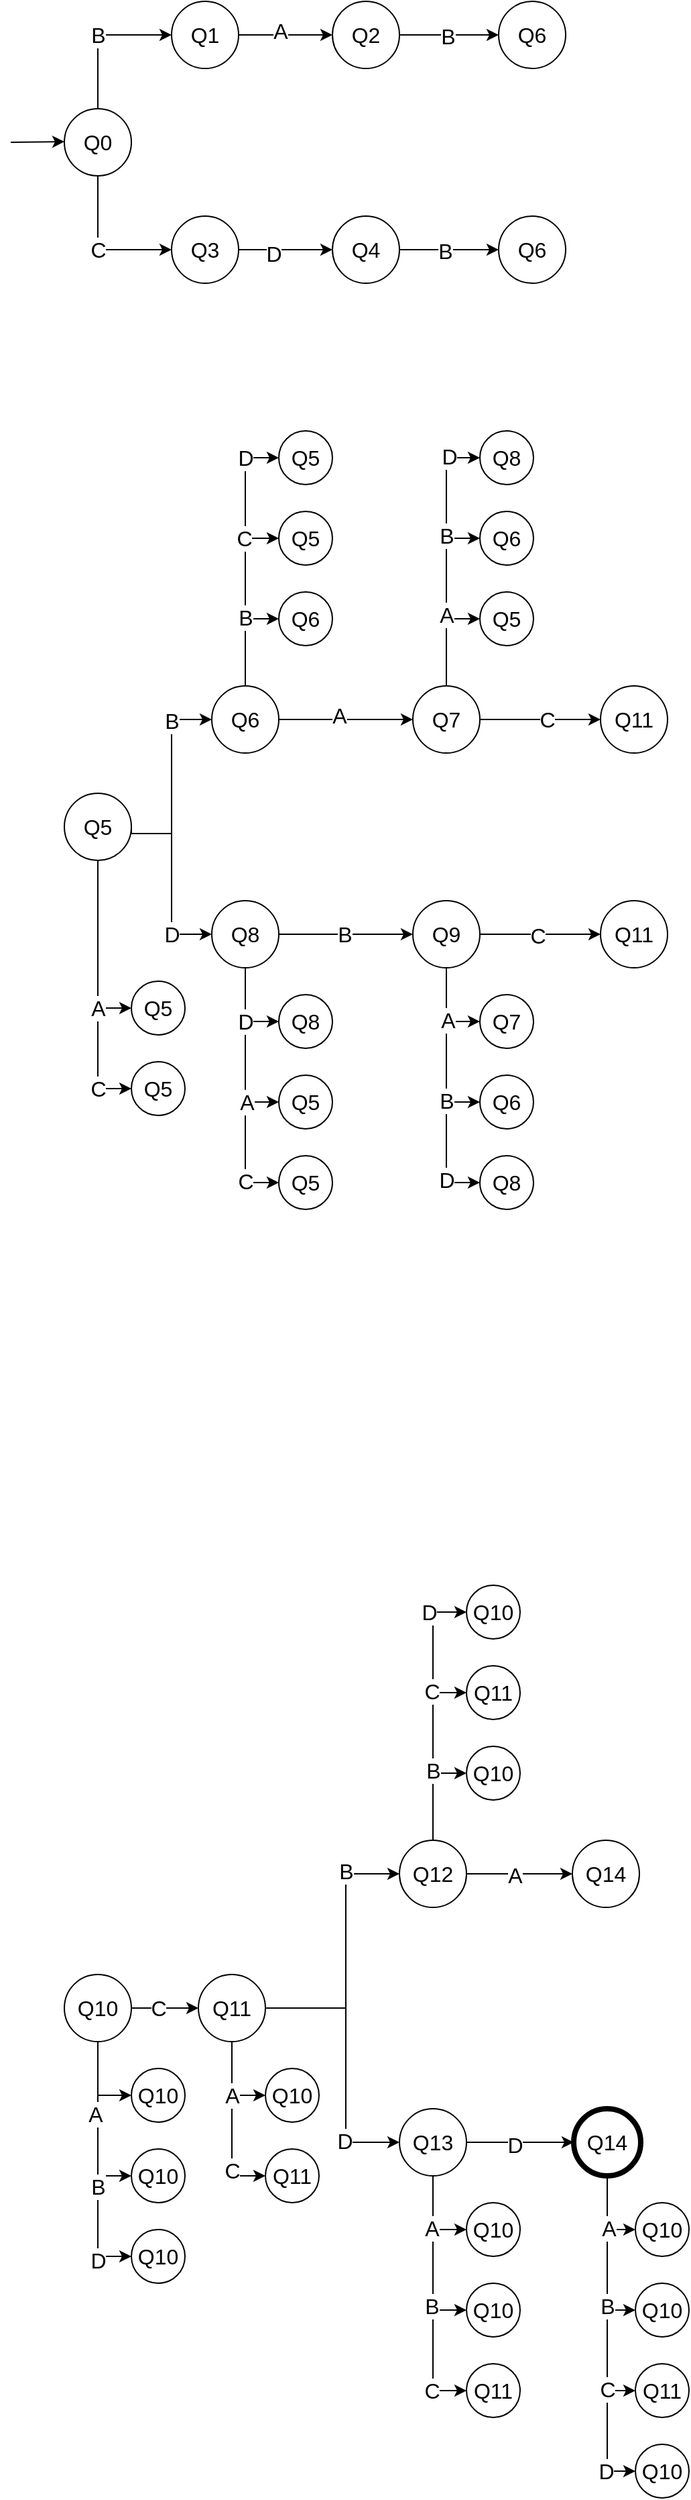 <mxfile version="24.7.7">
  <diagram name="Página-1" id="QoQRSrEe4lh9-zRrztk3">
    <mxGraphModel dx="2253" dy="791" grid="1" gridSize="10" guides="1" tooltips="1" connect="1" arrows="1" fold="1" page="1" pageScale="1" pageWidth="827" pageHeight="1169" math="0" shadow="0">
      <root>
        <mxCell id="0" />
        <mxCell id="1" parent="0" />
        <mxCell id="lGramcExVLC0_UKyJ60Z-5" style="edgeStyle=orthogonalEdgeStyle;rounded=0;orthogonalLoop=1;jettySize=auto;html=1;exitX=0.5;exitY=0;exitDx=0;exitDy=0;entryX=0;entryY=0.5;entryDx=0;entryDy=0;fontSize=16;" edge="1" parent="1" source="lGramcExVLC0_UKyJ60Z-1" target="lGramcExVLC0_UKyJ60Z-3">
          <mxGeometry relative="1" as="geometry" />
        </mxCell>
        <mxCell id="lGramcExVLC0_UKyJ60Z-6" value="B" style="edgeLabel;html=1;align=center;verticalAlign=middle;resizable=0;points=[];fontSize=16;" vertex="1" connectable="0" parent="lGramcExVLC0_UKyJ60Z-5">
          <mxGeometry x="0.091" y="-3" relative="1" as="geometry">
            <mxPoint x="-5" y="-3" as="offset" />
          </mxGeometry>
        </mxCell>
        <mxCell id="lGramcExVLC0_UKyJ60Z-7" style="edgeStyle=orthogonalEdgeStyle;rounded=0;orthogonalLoop=1;jettySize=auto;html=1;exitX=0.5;exitY=1;exitDx=0;exitDy=0;entryX=0;entryY=0.5;entryDx=0;entryDy=0;fontSize=16;" edge="1" parent="1" source="lGramcExVLC0_UKyJ60Z-1" target="lGramcExVLC0_UKyJ60Z-4">
          <mxGeometry relative="1" as="geometry" />
        </mxCell>
        <mxCell id="lGramcExVLC0_UKyJ60Z-22" value="C" style="edgeLabel;html=1;align=center;verticalAlign=middle;resizable=0;points=[];fontSize=16;" vertex="1" connectable="0" parent="lGramcExVLC0_UKyJ60Z-7">
          <mxGeometry x="-0.054" y="-1" relative="1" as="geometry">
            <mxPoint x="1" y="3" as="offset" />
          </mxGeometry>
        </mxCell>
        <mxCell id="lGramcExVLC0_UKyJ60Z-1" value="Q0" style="ellipse;whiteSpace=wrap;html=1;aspect=fixed;fontSize=16;" vertex="1" parent="1">
          <mxGeometry x="40" y="140" width="50" height="50" as="geometry" />
        </mxCell>
        <mxCell id="lGramcExVLC0_UKyJ60Z-11" style="edgeStyle=orthogonalEdgeStyle;rounded=0;orthogonalLoop=1;jettySize=auto;html=1;exitX=1;exitY=0.5;exitDx=0;exitDy=0;entryX=0;entryY=0.5;entryDx=0;entryDy=0;fontSize=16;" edge="1" parent="1" source="lGramcExVLC0_UKyJ60Z-3" target="lGramcExVLC0_UKyJ60Z-9">
          <mxGeometry relative="1" as="geometry" />
        </mxCell>
        <mxCell id="lGramcExVLC0_UKyJ60Z-19" value="A" style="edgeLabel;html=1;align=center;verticalAlign=middle;resizable=0;points=[];fontSize=16;" vertex="1" connectable="0" parent="lGramcExVLC0_UKyJ60Z-11">
          <mxGeometry x="-0.114" y="3" relative="1" as="geometry">
            <mxPoint as="offset" />
          </mxGeometry>
        </mxCell>
        <mxCell id="lGramcExVLC0_UKyJ60Z-3" value="&lt;font style=&quot;font-size: 16px;&quot;&gt;Q1&lt;/font&gt;" style="ellipse;whiteSpace=wrap;html=1;aspect=fixed;fontSize=16;" vertex="1" parent="1">
          <mxGeometry x="120" y="60" width="50" height="50" as="geometry" />
        </mxCell>
        <mxCell id="lGramcExVLC0_UKyJ60Z-16" style="edgeStyle=orthogonalEdgeStyle;rounded=0;orthogonalLoop=1;jettySize=auto;html=1;exitX=1;exitY=0.5;exitDx=0;exitDy=0;entryX=0;entryY=0.5;entryDx=0;entryDy=0;fontSize=16;" edge="1" parent="1" source="lGramcExVLC0_UKyJ60Z-4" target="lGramcExVLC0_UKyJ60Z-14">
          <mxGeometry relative="1" as="geometry" />
        </mxCell>
        <mxCell id="lGramcExVLC0_UKyJ60Z-17" value="D" style="edgeLabel;html=1;align=center;verticalAlign=middle;resizable=0;points=[];fontSize=16;" vertex="1" connectable="0" parent="lGramcExVLC0_UKyJ60Z-16">
          <mxGeometry x="-0.257" y="-3" relative="1" as="geometry">
            <mxPoint as="offset" />
          </mxGeometry>
        </mxCell>
        <mxCell id="lGramcExVLC0_UKyJ60Z-4" value="Q3" style="ellipse;whiteSpace=wrap;html=1;aspect=fixed;fontSize=16;" vertex="1" parent="1">
          <mxGeometry x="120" y="220" width="50" height="50" as="geometry" />
        </mxCell>
        <mxCell id="lGramcExVLC0_UKyJ60Z-12" style="edgeStyle=orthogonalEdgeStyle;rounded=0;orthogonalLoop=1;jettySize=auto;html=1;exitX=1;exitY=0.5;exitDx=0;exitDy=0;entryX=0;entryY=0.5;entryDx=0;entryDy=0;fontSize=16;" edge="1" parent="1" source="lGramcExVLC0_UKyJ60Z-9" target="lGramcExVLC0_UKyJ60Z-10">
          <mxGeometry relative="1" as="geometry" />
        </mxCell>
        <mxCell id="lGramcExVLC0_UKyJ60Z-20" value="B" style="edgeLabel;html=1;align=center;verticalAlign=middle;resizable=0;points=[];fontSize=16;" vertex="1" connectable="0" parent="lGramcExVLC0_UKyJ60Z-12">
          <mxGeometry x="-0.027" y="-1" relative="1" as="geometry">
            <mxPoint as="offset" />
          </mxGeometry>
        </mxCell>
        <mxCell id="lGramcExVLC0_UKyJ60Z-9" value="&lt;font style=&quot;font-size: 16px;&quot;&gt;Q2&lt;/font&gt;" style="ellipse;whiteSpace=wrap;html=1;aspect=fixed;fontSize=16;" vertex="1" parent="1">
          <mxGeometry x="240" y="60" width="50" height="50" as="geometry" />
        </mxCell>
        <mxCell id="lGramcExVLC0_UKyJ60Z-10" value="&lt;font style=&quot;font-size: 16px;&quot;&gt;Q6&lt;/font&gt;" style="ellipse;whiteSpace=wrap;html=1;aspect=fixed;fontSize=16;" vertex="1" parent="1">
          <mxGeometry x="364" y="60" width="50" height="50" as="geometry" />
        </mxCell>
        <mxCell id="lGramcExVLC0_UKyJ60Z-13" style="edgeStyle=orthogonalEdgeStyle;rounded=0;orthogonalLoop=1;jettySize=auto;html=1;exitX=1;exitY=0.5;exitDx=0;exitDy=0;entryX=0;entryY=0.5;entryDx=0;entryDy=0;fontSize=16;" edge="1" parent="1" source="lGramcExVLC0_UKyJ60Z-14">
          <mxGeometry relative="1" as="geometry">
            <mxPoint x="364" y="245" as="targetPoint" />
          </mxGeometry>
        </mxCell>
        <mxCell id="lGramcExVLC0_UKyJ60Z-18" value="B" style="edgeLabel;html=1;align=center;verticalAlign=middle;resizable=0;points=[];fontSize=16;" vertex="1" connectable="0" parent="lGramcExVLC0_UKyJ60Z-13">
          <mxGeometry x="-0.087" y="-1" relative="1" as="geometry">
            <mxPoint as="offset" />
          </mxGeometry>
        </mxCell>
        <mxCell id="lGramcExVLC0_UKyJ60Z-14" value="&lt;font style=&quot;font-size: 16px;&quot;&gt;Q4&lt;/font&gt;" style="ellipse;whiteSpace=wrap;html=1;aspect=fixed;fontSize=16;" vertex="1" parent="1">
          <mxGeometry x="240" y="220" width="50" height="50" as="geometry" />
        </mxCell>
        <mxCell id="lGramcExVLC0_UKyJ60Z-15" value="&lt;font style=&quot;font-size: 16px;&quot;&gt;Q6&lt;/font&gt;" style="ellipse;whiteSpace=wrap;html=1;aspect=fixed;fontSize=16;" vertex="1" parent="1">
          <mxGeometry x="364" y="220" width="50" height="50" as="geometry" />
        </mxCell>
        <mxCell id="lGramcExVLC0_UKyJ60Z-23" value="" style="endArrow=classic;html=1;rounded=0;" edge="1" parent="1">
          <mxGeometry width="50" height="50" relative="1" as="geometry">
            <mxPoint y="165" as="sourcePoint" />
            <mxPoint x="40" y="164.5" as="targetPoint" />
          </mxGeometry>
        </mxCell>
        <mxCell id="lGramcExVLC0_UKyJ60Z-24" style="edgeStyle=orthogonalEdgeStyle;rounded=0;orthogonalLoop=1;jettySize=auto;html=1;entryX=0;entryY=0.5;entryDx=0;entryDy=0;fontSize=16;" edge="1" parent="1" target="lGramcExVLC0_UKyJ60Z-31">
          <mxGeometry relative="1" as="geometry">
            <mxPoint x="120" y="680" as="sourcePoint" />
            <Array as="points">
              <mxPoint x="120" y="595" />
            </Array>
          </mxGeometry>
        </mxCell>
        <mxCell id="lGramcExVLC0_UKyJ60Z-25" value="B" style="edgeLabel;html=1;align=center;verticalAlign=middle;resizable=0;points=[];fontSize=16;" vertex="1" connectable="0" parent="lGramcExVLC0_UKyJ60Z-24">
          <mxGeometry x="0.091" y="-3" relative="1" as="geometry">
            <mxPoint x="-3" y="-22" as="offset" />
          </mxGeometry>
        </mxCell>
        <mxCell id="lGramcExVLC0_UKyJ60Z-26" style="edgeStyle=orthogonalEdgeStyle;rounded=0;orthogonalLoop=1;jettySize=auto;html=1;exitX=1;exitY=0.5;exitDx=0;exitDy=0;entryX=0;entryY=0.5;entryDx=0;entryDy=0;fontSize=16;" edge="1" parent="1" source="lGramcExVLC0_UKyJ60Z-28" target="lGramcExVLC0_UKyJ60Z-34">
          <mxGeometry relative="1" as="geometry">
            <Array as="points">
              <mxPoint x="90" y="680" />
              <mxPoint x="120" y="680" />
            </Array>
          </mxGeometry>
        </mxCell>
        <mxCell id="lGramcExVLC0_UKyJ60Z-27" value="D" style="edgeLabel;html=1;align=center;verticalAlign=middle;resizable=0;points=[];fontSize=16;" vertex="1" connectable="0" parent="lGramcExVLC0_UKyJ60Z-26">
          <mxGeometry x="-0.054" y="-1" relative="1" as="geometry">
            <mxPoint x="1" y="44" as="offset" />
          </mxGeometry>
        </mxCell>
        <mxCell id="lGramcExVLC0_UKyJ60Z-54" style="edgeStyle=orthogonalEdgeStyle;rounded=0;orthogonalLoop=1;jettySize=auto;html=1;exitX=0.5;exitY=1;exitDx=0;exitDy=0;entryX=0;entryY=0.5;entryDx=0;entryDy=0;fontSize=16;" edge="1" parent="1" source="lGramcExVLC0_UKyJ60Z-28" target="lGramcExVLC0_UKyJ60Z-53">
          <mxGeometry relative="1" as="geometry" />
        </mxCell>
        <mxCell id="lGramcExVLC0_UKyJ60Z-59" value="C" style="edgeLabel;html=1;align=center;verticalAlign=middle;resizable=0;points=[];fontSize=16;" vertex="1" connectable="0" parent="lGramcExVLC0_UKyJ60Z-54">
          <mxGeometry x="0.764" y="-1" relative="1" as="geometry">
            <mxPoint x="-2" y="-1" as="offset" />
          </mxGeometry>
        </mxCell>
        <mxCell id="lGramcExVLC0_UKyJ60Z-28" value="Q5" style="ellipse;whiteSpace=wrap;html=1;aspect=fixed;fontSize=16;" vertex="1" parent="1">
          <mxGeometry x="40" y="650" width="50" height="50" as="geometry" />
        </mxCell>
        <mxCell id="lGramcExVLC0_UKyJ60Z-29" style="edgeStyle=orthogonalEdgeStyle;rounded=0;orthogonalLoop=1;jettySize=auto;html=1;exitX=1;exitY=0.5;exitDx=0;exitDy=0;entryX=0;entryY=0.5;entryDx=0;entryDy=0;fontSize=16;" edge="1" parent="1" source="lGramcExVLC0_UKyJ60Z-31" target="lGramcExVLC0_UKyJ60Z-37">
          <mxGeometry relative="1" as="geometry" />
        </mxCell>
        <mxCell id="lGramcExVLC0_UKyJ60Z-30" value="A" style="edgeLabel;html=1;align=center;verticalAlign=middle;resizable=0;points=[];fontSize=16;" vertex="1" connectable="0" parent="lGramcExVLC0_UKyJ60Z-29">
          <mxGeometry x="-0.114" y="3" relative="1" as="geometry">
            <mxPoint as="offset" />
          </mxGeometry>
        </mxCell>
        <mxCell id="lGramcExVLC0_UKyJ60Z-63" style="edgeStyle=orthogonalEdgeStyle;rounded=0;orthogonalLoop=1;jettySize=auto;html=1;exitX=0.5;exitY=0;exitDx=0;exitDy=0;entryX=0;entryY=0.5;entryDx=0;entryDy=0;fontSize=16;" edge="1" parent="1" source="lGramcExVLC0_UKyJ60Z-31" target="lGramcExVLC0_UKyJ60Z-61">
          <mxGeometry relative="1" as="geometry" />
        </mxCell>
        <mxCell id="lGramcExVLC0_UKyJ60Z-64" style="edgeStyle=orthogonalEdgeStyle;rounded=0;orthogonalLoop=1;jettySize=auto;html=1;exitX=0.5;exitY=0;exitDx=0;exitDy=0;entryX=0;entryY=0.5;entryDx=0;entryDy=0;fontSize=16;" edge="1" parent="1" source="lGramcExVLC0_UKyJ60Z-31" target="lGramcExVLC0_UKyJ60Z-60">
          <mxGeometry relative="1" as="geometry" />
        </mxCell>
        <mxCell id="lGramcExVLC0_UKyJ60Z-65" style="edgeStyle=orthogonalEdgeStyle;rounded=0;orthogonalLoop=1;jettySize=auto;html=1;exitX=0.5;exitY=0;exitDx=0;exitDy=0;entryX=0;entryY=0.5;entryDx=0;entryDy=0;fontSize=16;" edge="1" parent="1" source="lGramcExVLC0_UKyJ60Z-31" target="lGramcExVLC0_UKyJ60Z-62">
          <mxGeometry relative="1" as="geometry" />
        </mxCell>
        <mxCell id="lGramcExVLC0_UKyJ60Z-66" value="B" style="edgeLabel;html=1;align=center;verticalAlign=middle;resizable=0;points=[];fontSize=16;" vertex="1" connectable="0" parent="lGramcExVLC0_UKyJ60Z-65">
          <mxGeometry x="-0.477" relative="1" as="geometry">
            <mxPoint as="offset" />
          </mxGeometry>
        </mxCell>
        <mxCell id="lGramcExVLC0_UKyJ60Z-67" value="C" style="edgeLabel;html=1;align=center;verticalAlign=middle;resizable=0;points=[];fontSize=16;" vertex="1" connectable="0" parent="lGramcExVLC0_UKyJ60Z-65">
          <mxGeometry x="0.108" y="1" relative="1" as="geometry">
            <mxPoint y="-2" as="offset" />
          </mxGeometry>
        </mxCell>
        <mxCell id="lGramcExVLC0_UKyJ60Z-68" value="D" style="edgeLabel;html=1;align=center;verticalAlign=middle;resizable=0;points=[];fontSize=16;" vertex="1" connectable="0" parent="lGramcExVLC0_UKyJ60Z-65">
          <mxGeometry x="0.744" y="3" relative="1" as="geometry">
            <mxPoint y="3" as="offset" />
          </mxGeometry>
        </mxCell>
        <mxCell id="lGramcExVLC0_UKyJ60Z-31" value="&lt;font style=&quot;font-size: 16px;&quot;&gt;Q6&lt;/font&gt;" style="ellipse;whiteSpace=wrap;html=1;aspect=fixed;fontSize=16;" vertex="1" parent="1">
          <mxGeometry x="150" y="570" width="50" height="50" as="geometry" />
        </mxCell>
        <mxCell id="lGramcExVLC0_UKyJ60Z-32" style="edgeStyle=orthogonalEdgeStyle;rounded=0;orthogonalLoop=1;jettySize=auto;html=1;exitX=1;exitY=0.5;exitDx=0;exitDy=0;entryX=0;entryY=0.5;entryDx=0;entryDy=0;fontSize=16;" edge="1" parent="1" source="lGramcExVLC0_UKyJ60Z-34" target="lGramcExVLC0_UKyJ60Z-41">
          <mxGeometry relative="1" as="geometry" />
        </mxCell>
        <mxCell id="lGramcExVLC0_UKyJ60Z-47" value="B" style="edgeLabel;html=1;align=center;verticalAlign=middle;resizable=0;points=[];fontSize=16;" vertex="1" connectable="0" parent="lGramcExVLC0_UKyJ60Z-32">
          <mxGeometry x="-0.229" y="2" relative="1" as="geometry">
            <mxPoint x="10" y="2" as="offset" />
          </mxGeometry>
        </mxCell>
        <mxCell id="lGramcExVLC0_UKyJ60Z-75" style="edgeStyle=orthogonalEdgeStyle;rounded=0;orthogonalLoop=1;jettySize=auto;html=1;exitX=0.5;exitY=1;exitDx=0;exitDy=0;entryX=0;entryY=0.5;entryDx=0;entryDy=0;fontSize=16;" edge="1" parent="1" source="lGramcExVLC0_UKyJ60Z-34" target="lGramcExVLC0_UKyJ60Z-74">
          <mxGeometry relative="1" as="geometry" />
        </mxCell>
        <mxCell id="lGramcExVLC0_UKyJ60Z-76" style="edgeStyle=orthogonalEdgeStyle;rounded=0;orthogonalLoop=1;jettySize=auto;html=1;exitX=0.5;exitY=1;exitDx=0;exitDy=0;entryX=0;entryY=0.5;entryDx=0;entryDy=0;fontSize=16;" edge="1" parent="1" source="lGramcExVLC0_UKyJ60Z-34" target="lGramcExVLC0_UKyJ60Z-72">
          <mxGeometry relative="1" as="geometry" />
        </mxCell>
        <mxCell id="lGramcExVLC0_UKyJ60Z-77" style="edgeStyle=orthogonalEdgeStyle;rounded=0;orthogonalLoop=1;jettySize=auto;html=1;exitX=0.5;exitY=1;exitDx=0;exitDy=0;entryX=0;entryY=0.5;entryDx=0;entryDy=0;fontSize=16;" edge="1" parent="1" source="lGramcExVLC0_UKyJ60Z-34" target="lGramcExVLC0_UKyJ60Z-73">
          <mxGeometry relative="1" as="geometry" />
        </mxCell>
        <mxCell id="lGramcExVLC0_UKyJ60Z-78" value="D" style="edgeLabel;html=1;align=center;verticalAlign=middle;resizable=0;points=[];fontSize=16;" vertex="1" connectable="0" parent="lGramcExVLC0_UKyJ60Z-77">
          <mxGeometry x="-0.568" relative="1" as="geometry">
            <mxPoint as="offset" />
          </mxGeometry>
        </mxCell>
        <mxCell id="lGramcExVLC0_UKyJ60Z-79" value="A" style="edgeLabel;html=1;align=center;verticalAlign=middle;resizable=0;points=[];fontSize=16;" vertex="1" connectable="0" parent="lGramcExVLC0_UKyJ60Z-77">
          <mxGeometry x="0.081" y="1" relative="1" as="geometry">
            <mxPoint as="offset" />
          </mxGeometry>
        </mxCell>
        <mxCell id="lGramcExVLC0_UKyJ60Z-80" value="C" style="edgeLabel;html=1;align=center;verticalAlign=middle;resizable=0;points=[];fontSize=16;" vertex="1" connectable="0" parent="lGramcExVLC0_UKyJ60Z-77">
          <mxGeometry x="0.719" relative="1" as="geometry">
            <mxPoint as="offset" />
          </mxGeometry>
        </mxCell>
        <mxCell id="lGramcExVLC0_UKyJ60Z-34" value="Q8" style="ellipse;whiteSpace=wrap;html=1;aspect=fixed;fontSize=16;" vertex="1" parent="1">
          <mxGeometry x="150" y="730" width="50" height="50" as="geometry" />
        </mxCell>
        <mxCell id="lGramcExVLC0_UKyJ60Z-35" style="edgeStyle=orthogonalEdgeStyle;rounded=0;orthogonalLoop=1;jettySize=auto;html=1;exitX=1;exitY=0.5;exitDx=0;exitDy=0;entryX=0;entryY=0.5;entryDx=0;entryDy=0;fontSize=16;" edge="1" parent="1" source="lGramcExVLC0_UKyJ60Z-37" target="lGramcExVLC0_UKyJ60Z-38">
          <mxGeometry relative="1" as="geometry" />
        </mxCell>
        <mxCell id="lGramcExVLC0_UKyJ60Z-44" value="C" style="edgeLabel;html=1;align=center;verticalAlign=middle;resizable=0;points=[];fontSize=16;" vertex="1" connectable="0" parent="lGramcExVLC0_UKyJ60Z-35">
          <mxGeometry x="0.108" y="1" relative="1" as="geometry">
            <mxPoint y="1" as="offset" />
          </mxGeometry>
        </mxCell>
        <mxCell id="lGramcExVLC0_UKyJ60Z-96" style="edgeStyle=orthogonalEdgeStyle;rounded=0;orthogonalLoop=1;jettySize=auto;html=1;exitX=0.5;exitY=0;exitDx=0;exitDy=0;entryX=0;entryY=0.5;entryDx=0;entryDy=0;fontSize=16;" edge="1" parent="1" source="lGramcExVLC0_UKyJ60Z-37" target="lGramcExVLC0_UKyJ60Z-85">
          <mxGeometry relative="1" as="geometry" />
        </mxCell>
        <mxCell id="lGramcExVLC0_UKyJ60Z-97" style="edgeStyle=orthogonalEdgeStyle;rounded=0;orthogonalLoop=1;jettySize=auto;html=1;exitX=0.5;exitY=0;exitDx=0;exitDy=0;entryX=0;entryY=0.5;entryDx=0;entryDy=0;fontSize=16;" edge="1" parent="1" source="lGramcExVLC0_UKyJ60Z-37" target="lGramcExVLC0_UKyJ60Z-84">
          <mxGeometry relative="1" as="geometry" />
        </mxCell>
        <mxCell id="lGramcExVLC0_UKyJ60Z-98" style="edgeStyle=orthogonalEdgeStyle;rounded=0;orthogonalLoop=1;jettySize=auto;html=1;exitX=0.5;exitY=0;exitDx=0;exitDy=0;entryX=0;entryY=0.5;entryDx=0;entryDy=0;fontSize=16;" edge="1" parent="1" source="lGramcExVLC0_UKyJ60Z-37" target="lGramcExVLC0_UKyJ60Z-86">
          <mxGeometry relative="1" as="geometry" />
        </mxCell>
        <mxCell id="lGramcExVLC0_UKyJ60Z-99" value="A" style="edgeLabel;html=1;align=center;verticalAlign=middle;resizable=0;points=[];fontSize=16;" vertex="1" connectable="0" parent="lGramcExVLC0_UKyJ60Z-98">
          <mxGeometry x="-0.456" relative="1" as="geometry">
            <mxPoint as="offset" />
          </mxGeometry>
        </mxCell>
        <mxCell id="lGramcExVLC0_UKyJ60Z-100" value="B" style="edgeLabel;html=1;align=center;verticalAlign=middle;resizable=0;points=[];fontSize=16;" vertex="1" connectable="0" parent="lGramcExVLC0_UKyJ60Z-98">
          <mxGeometry x="0.149" relative="1" as="geometry">
            <mxPoint as="offset" />
          </mxGeometry>
        </mxCell>
        <mxCell id="lGramcExVLC0_UKyJ60Z-101" value="D" style="edgeLabel;html=1;align=center;verticalAlign=middle;resizable=0;points=[];fontSize=16;" vertex="1" connectable="0" parent="lGramcExVLC0_UKyJ60Z-98">
          <mxGeometry x="0.764" y="1" relative="1" as="geometry">
            <mxPoint as="offset" />
          </mxGeometry>
        </mxCell>
        <mxCell id="lGramcExVLC0_UKyJ60Z-37" value="&lt;font style=&quot;font-size: 16px;&quot;&gt;Q7&lt;/font&gt;" style="ellipse;whiteSpace=wrap;html=1;aspect=fixed;fontSize=16;" vertex="1" parent="1">
          <mxGeometry x="300" y="570" width="50" height="50" as="geometry" />
        </mxCell>
        <mxCell id="lGramcExVLC0_UKyJ60Z-38" value="&lt;font style=&quot;font-size: 16px;&quot;&gt;Q11&lt;/font&gt;" style="ellipse;whiteSpace=wrap;html=1;aspect=fixed;fontSize=16;" vertex="1" parent="1">
          <mxGeometry x="440" y="570" width="50" height="50" as="geometry" />
        </mxCell>
        <mxCell id="lGramcExVLC0_UKyJ60Z-50" style="edgeStyle=orthogonalEdgeStyle;rounded=0;orthogonalLoop=1;jettySize=auto;html=1;exitX=1;exitY=0.5;exitDx=0;exitDy=0;entryX=0;entryY=0.5;entryDx=0;entryDy=0;fontSize=16;" edge="1" parent="1" source="lGramcExVLC0_UKyJ60Z-41" target="lGramcExVLC0_UKyJ60Z-42">
          <mxGeometry relative="1" as="geometry" />
        </mxCell>
        <mxCell id="lGramcExVLC0_UKyJ60Z-51" value="C" style="edgeLabel;html=1;align=center;verticalAlign=middle;resizable=0;points=[];fontSize=16;" vertex="1" connectable="0" parent="lGramcExVLC0_UKyJ60Z-50">
          <mxGeometry x="-0.044" y="-1" relative="1" as="geometry">
            <mxPoint as="offset" />
          </mxGeometry>
        </mxCell>
        <mxCell id="lGramcExVLC0_UKyJ60Z-90" style="edgeStyle=orthogonalEdgeStyle;rounded=0;orthogonalLoop=1;jettySize=auto;html=1;exitX=0.5;exitY=1;exitDx=0;exitDy=0;entryX=0;entryY=0.5;entryDx=0;entryDy=0;fontSize=16;" edge="1" parent="1" source="lGramcExVLC0_UKyJ60Z-41" target="lGramcExVLC0_UKyJ60Z-89">
          <mxGeometry relative="1" as="geometry" />
        </mxCell>
        <mxCell id="lGramcExVLC0_UKyJ60Z-91" style="edgeStyle=orthogonalEdgeStyle;rounded=0;orthogonalLoop=1;jettySize=auto;html=1;exitX=0.5;exitY=1;exitDx=0;exitDy=0;entryX=0;entryY=0.5;entryDx=0;entryDy=0;fontSize=16;" edge="1" parent="1" source="lGramcExVLC0_UKyJ60Z-41" target="lGramcExVLC0_UKyJ60Z-87">
          <mxGeometry relative="1" as="geometry" />
        </mxCell>
        <mxCell id="lGramcExVLC0_UKyJ60Z-92" style="edgeStyle=orthogonalEdgeStyle;rounded=0;orthogonalLoop=1;jettySize=auto;html=1;exitX=0.5;exitY=1;exitDx=0;exitDy=0;entryX=0;entryY=0.5;entryDx=0;entryDy=0;fontSize=16;" edge="1" parent="1" source="lGramcExVLC0_UKyJ60Z-41" target="lGramcExVLC0_UKyJ60Z-88">
          <mxGeometry relative="1" as="geometry" />
        </mxCell>
        <mxCell id="lGramcExVLC0_UKyJ60Z-93" value="A" style="edgeLabel;html=1;align=center;verticalAlign=middle;resizable=0;points=[];fontSize=16;" vertex="1" connectable="0" parent="lGramcExVLC0_UKyJ60Z-92">
          <mxGeometry x="-0.578" y="1" relative="1" as="geometry">
            <mxPoint as="offset" />
          </mxGeometry>
        </mxCell>
        <mxCell id="lGramcExVLC0_UKyJ60Z-94" value="B" style="edgeLabel;html=1;align=center;verticalAlign=middle;resizable=0;points=[];fontSize=16;" vertex="1" connectable="0" parent="lGramcExVLC0_UKyJ60Z-92">
          <mxGeometry x="0.07" relative="1" as="geometry">
            <mxPoint as="offset" />
          </mxGeometry>
        </mxCell>
        <mxCell id="lGramcExVLC0_UKyJ60Z-95" value="D" style="edgeLabel;html=1;align=center;verticalAlign=middle;resizable=0;points=[];fontSize=16;" vertex="1" connectable="0" parent="lGramcExVLC0_UKyJ60Z-92">
          <mxGeometry x="0.708" relative="1" as="geometry">
            <mxPoint as="offset" />
          </mxGeometry>
        </mxCell>
        <mxCell id="lGramcExVLC0_UKyJ60Z-41" value="&lt;font style=&quot;font-size: 16px;&quot;&gt;Q9&lt;/font&gt;" style="ellipse;whiteSpace=wrap;html=1;aspect=fixed;fontSize=16;" vertex="1" parent="1">
          <mxGeometry x="300" y="730" width="50" height="50" as="geometry" />
        </mxCell>
        <mxCell id="lGramcExVLC0_UKyJ60Z-42" value="&lt;font style=&quot;font-size: 16px;&quot;&gt;Q11&lt;/font&gt;" style="ellipse;whiteSpace=wrap;html=1;aspect=fixed;fontSize=16;" vertex="1" parent="1">
          <mxGeometry x="440" y="730" width="50" height="50" as="geometry" />
        </mxCell>
        <mxCell id="lGramcExVLC0_UKyJ60Z-52" value="Q5" style="ellipse;whiteSpace=wrap;html=1;aspect=fixed;fontSize=16;" vertex="1" parent="1">
          <mxGeometry x="90" y="790" width="40" height="40" as="geometry" />
        </mxCell>
        <mxCell id="lGramcExVLC0_UKyJ60Z-53" value="Q5" style="ellipse;whiteSpace=wrap;html=1;aspect=fixed;fontSize=16;" vertex="1" parent="1">
          <mxGeometry x="90" y="850" width="40" height="40" as="geometry" />
        </mxCell>
        <mxCell id="lGramcExVLC0_UKyJ60Z-55" value="" style="endArrow=classic;html=1;rounded=0;exitX=0.5;exitY=1;exitDx=0;exitDy=0;fontSize=16;" edge="1" parent="1">
          <mxGeometry width="50" height="50" relative="1" as="geometry">
            <mxPoint x="65" y="825" as="sourcePoint" />
            <mxPoint x="90" y="810" as="targetPoint" />
            <Array as="points">
              <mxPoint x="65" y="810" />
            </Array>
          </mxGeometry>
        </mxCell>
        <mxCell id="lGramcExVLC0_UKyJ60Z-58" value="A" style="edgeLabel;html=1;align=center;verticalAlign=middle;resizable=0;points=[];fontSize=16;" vertex="1" connectable="0" parent="lGramcExVLC0_UKyJ60Z-55">
          <mxGeometry x="-0.2" y="1" relative="1" as="geometry">
            <mxPoint x="-1" y="1" as="offset" />
          </mxGeometry>
        </mxCell>
        <mxCell id="lGramcExVLC0_UKyJ60Z-60" value="Q5" style="ellipse;whiteSpace=wrap;html=1;aspect=fixed;fontSize=16;" vertex="1" parent="1">
          <mxGeometry x="200" y="440" width="40" height="40" as="geometry" />
        </mxCell>
        <mxCell id="lGramcExVLC0_UKyJ60Z-61" value="Q6" style="ellipse;whiteSpace=wrap;html=1;aspect=fixed;fontSize=16;" vertex="1" parent="1">
          <mxGeometry x="200" y="500" width="40" height="40" as="geometry" />
        </mxCell>
        <mxCell id="lGramcExVLC0_UKyJ60Z-62" value="Q5" style="ellipse;whiteSpace=wrap;html=1;aspect=fixed;fontSize=16;" vertex="1" parent="1">
          <mxGeometry x="200" y="380" width="40" height="40" as="geometry" />
        </mxCell>
        <mxCell id="lGramcExVLC0_UKyJ60Z-72" value="Q5" style="ellipse;whiteSpace=wrap;html=1;aspect=fixed;fontSize=16;" vertex="1" parent="1">
          <mxGeometry x="200" y="860" width="40" height="40" as="geometry" />
        </mxCell>
        <mxCell id="lGramcExVLC0_UKyJ60Z-73" value="Q5" style="ellipse;whiteSpace=wrap;html=1;aspect=fixed;fontSize=16;" vertex="1" parent="1">
          <mxGeometry x="200" y="920" width="40" height="40" as="geometry" />
        </mxCell>
        <mxCell id="lGramcExVLC0_UKyJ60Z-74" value="Q8" style="ellipse;whiteSpace=wrap;html=1;aspect=fixed;fontSize=16;" vertex="1" parent="1">
          <mxGeometry x="200" y="800" width="40" height="40" as="geometry" />
        </mxCell>
        <mxCell id="lGramcExVLC0_UKyJ60Z-84" value="Q6" style="ellipse;whiteSpace=wrap;html=1;aspect=fixed;fontSize=16;" vertex="1" parent="1">
          <mxGeometry x="350" y="440" width="40" height="40" as="geometry" />
        </mxCell>
        <mxCell id="lGramcExVLC0_UKyJ60Z-85" value="Q5" style="ellipse;whiteSpace=wrap;html=1;aspect=fixed;fontSize=16;" vertex="1" parent="1">
          <mxGeometry x="350" y="500" width="40" height="40" as="geometry" />
        </mxCell>
        <mxCell id="lGramcExVLC0_UKyJ60Z-86" value="Q8" style="ellipse;whiteSpace=wrap;html=1;aspect=fixed;fontSize=16;" vertex="1" parent="1">
          <mxGeometry x="350" y="380" width="40" height="40" as="geometry" />
        </mxCell>
        <mxCell id="lGramcExVLC0_UKyJ60Z-87" value="Q6" style="ellipse;whiteSpace=wrap;html=1;aspect=fixed;fontSize=16;" vertex="1" parent="1">
          <mxGeometry x="350" y="860" width="40" height="40" as="geometry" />
        </mxCell>
        <mxCell id="lGramcExVLC0_UKyJ60Z-88" value="Q8" style="ellipse;whiteSpace=wrap;html=1;aspect=fixed;fontSize=16;" vertex="1" parent="1">
          <mxGeometry x="350" y="920" width="40" height="40" as="geometry" />
        </mxCell>
        <mxCell id="lGramcExVLC0_UKyJ60Z-89" value="Q7" style="ellipse;whiteSpace=wrap;html=1;aspect=fixed;fontSize=16;" vertex="1" parent="1">
          <mxGeometry x="350" y="800" width="40" height="40" as="geometry" />
        </mxCell>
        <mxCell id="lGramcExVLC0_UKyJ60Z-144" style="edgeStyle=orthogonalEdgeStyle;rounded=0;orthogonalLoop=1;jettySize=auto;html=1;exitX=1;exitY=0.5;exitDx=0;exitDy=0;entryX=0;entryY=0.5;entryDx=0;entryDy=0;fontSize=16;" edge="1" parent="1" source="lGramcExVLC0_UKyJ60Z-125" target="lGramcExVLC0_UKyJ60Z-128">
          <mxGeometry relative="1" as="geometry" />
        </mxCell>
        <mxCell id="lGramcExVLC0_UKyJ60Z-148" value="C" style="edgeLabel;html=1;align=center;verticalAlign=middle;resizable=0;points=[];fontSize=16;" vertex="1" connectable="0" parent="lGramcExVLC0_UKyJ60Z-144">
          <mxGeometry x="-0.04" y="2" relative="1" as="geometry">
            <mxPoint x="-4" y="2" as="offset" />
          </mxGeometry>
        </mxCell>
        <mxCell id="lGramcExVLC0_UKyJ60Z-155" style="edgeStyle=orthogonalEdgeStyle;rounded=0;orthogonalLoop=1;jettySize=auto;html=1;exitX=0.5;exitY=1;exitDx=0;exitDy=0;entryX=0;entryY=0.5;entryDx=0;entryDy=0;fontSize=16;" edge="1" parent="1" source="lGramcExVLC0_UKyJ60Z-125" target="lGramcExVLC0_UKyJ60Z-154">
          <mxGeometry relative="1" as="geometry" />
        </mxCell>
        <mxCell id="lGramcExVLC0_UKyJ60Z-156" style="edgeStyle=orthogonalEdgeStyle;rounded=0;orthogonalLoop=1;jettySize=auto;html=1;exitX=0.5;exitY=1;exitDx=0;exitDy=0;entryX=0;entryY=0.5;entryDx=0;entryDy=0;fontSize=16;" edge="1" parent="1" source="lGramcExVLC0_UKyJ60Z-125" target="lGramcExVLC0_UKyJ60Z-152">
          <mxGeometry relative="1" as="geometry" />
        </mxCell>
        <mxCell id="lGramcExVLC0_UKyJ60Z-157" style="edgeStyle=orthogonalEdgeStyle;rounded=0;orthogonalLoop=1;jettySize=auto;html=1;exitX=0.5;exitY=1;exitDx=0;exitDy=0;entryX=0;entryY=0.5;entryDx=0;entryDy=0;fontSize=16;" edge="1" parent="1" source="lGramcExVLC0_UKyJ60Z-125" target="lGramcExVLC0_UKyJ60Z-153">
          <mxGeometry relative="1" as="geometry" />
        </mxCell>
        <mxCell id="lGramcExVLC0_UKyJ60Z-158" value="A" style="edgeLabel;html=1;align=center;verticalAlign=middle;resizable=0;points=[];fontSize=16;" vertex="1" connectable="0" parent="lGramcExVLC0_UKyJ60Z-157">
          <mxGeometry x="-0.415" y="-2" relative="1" as="geometry">
            <mxPoint as="offset" />
          </mxGeometry>
        </mxCell>
        <mxCell id="lGramcExVLC0_UKyJ60Z-159" value="B" style="edgeLabel;html=1;align=center;verticalAlign=middle;resizable=0;points=[];fontSize=16;" vertex="1" connectable="0" parent="lGramcExVLC0_UKyJ60Z-157">
          <mxGeometry x="0.161" relative="1" as="geometry">
            <mxPoint as="offset" />
          </mxGeometry>
        </mxCell>
        <mxCell id="lGramcExVLC0_UKyJ60Z-160" value="D" style="edgeLabel;html=1;align=center;verticalAlign=middle;resizable=0;points=[];fontSize=16;" vertex="1" connectable="0" parent="lGramcExVLC0_UKyJ60Z-157">
          <mxGeometry x="0.717" relative="1" as="geometry">
            <mxPoint y="4" as="offset" />
          </mxGeometry>
        </mxCell>
        <mxCell id="lGramcExVLC0_UKyJ60Z-125" value="Q10" style="ellipse;whiteSpace=wrap;html=1;aspect=fixed;fontSize=16;" vertex="1" parent="1">
          <mxGeometry x="40" y="1530" width="50" height="50" as="geometry" />
        </mxCell>
        <mxCell id="lGramcExVLC0_UKyJ60Z-126" style="edgeStyle=orthogonalEdgeStyle;rounded=0;orthogonalLoop=1;jettySize=auto;html=1;exitX=1;exitY=0.5;exitDx=0;exitDy=0;entryX=0;entryY=0.5;entryDx=0;entryDy=0;fontSize=16;" edge="1" parent="1" source="lGramcExVLC0_UKyJ60Z-128" target="lGramcExVLC0_UKyJ60Z-134">
          <mxGeometry relative="1" as="geometry">
            <Array as="points">
              <mxPoint x="250" y="1555" />
              <mxPoint x="250" y="1455" />
            </Array>
          </mxGeometry>
        </mxCell>
        <mxCell id="lGramcExVLC0_UKyJ60Z-149" value="B" style="edgeLabel;html=1;align=center;verticalAlign=middle;resizable=0;points=[];fontSize=16;" vertex="1" connectable="0" parent="lGramcExVLC0_UKyJ60Z-126">
          <mxGeometry x="0.6" y="2" relative="1" as="geometry">
            <mxPoint as="offset" />
          </mxGeometry>
        </mxCell>
        <mxCell id="lGramcExVLC0_UKyJ60Z-163" style="edgeStyle=orthogonalEdgeStyle;rounded=0;orthogonalLoop=1;jettySize=auto;html=1;exitX=1;exitY=0.5;exitDx=0;exitDy=0;entryX=0;entryY=0.5;entryDx=0;entryDy=0;fontSize=16;" edge="1" parent="1" source="lGramcExVLC0_UKyJ60Z-128" target="lGramcExVLC0_UKyJ60Z-131">
          <mxGeometry relative="1" as="geometry">
            <Array as="points">
              <mxPoint x="250" y="1555" />
              <mxPoint x="250" y="1655" />
            </Array>
          </mxGeometry>
        </mxCell>
        <mxCell id="lGramcExVLC0_UKyJ60Z-172" value="D" style="edgeLabel;html=1;align=center;verticalAlign=middle;resizable=0;points=[];fontSize=16;" vertex="1" connectable="0" parent="lGramcExVLC0_UKyJ60Z-163">
          <mxGeometry x="0.59" y="-1" relative="1" as="geometry">
            <mxPoint as="offset" />
          </mxGeometry>
        </mxCell>
        <mxCell id="lGramcExVLC0_UKyJ60Z-167" style="edgeStyle=orthogonalEdgeStyle;rounded=0;orthogonalLoop=1;jettySize=auto;html=1;exitX=0.5;exitY=1;exitDx=0;exitDy=0;entryX=0;entryY=0.5;entryDx=0;entryDy=0;fontSize=16;" edge="1" parent="1" source="lGramcExVLC0_UKyJ60Z-128" target="lGramcExVLC0_UKyJ60Z-166">
          <mxGeometry relative="1" as="geometry" />
        </mxCell>
        <mxCell id="lGramcExVLC0_UKyJ60Z-170" style="edgeStyle=orthogonalEdgeStyle;rounded=0;orthogonalLoop=1;jettySize=auto;html=1;exitX=0.5;exitY=1;exitDx=0;exitDy=0;entryX=0;entryY=0.5;entryDx=0;entryDy=0;fontSize=16;" edge="1" parent="1" source="lGramcExVLC0_UKyJ60Z-128" target="lGramcExVLC0_UKyJ60Z-164">
          <mxGeometry relative="1" as="geometry" />
        </mxCell>
        <mxCell id="lGramcExVLC0_UKyJ60Z-173" value="A" style="edgeLabel;html=1;align=center;verticalAlign=middle;resizable=0;points=[];fontSize=16;" vertex="1" connectable="0" parent="lGramcExVLC0_UKyJ60Z-170">
          <mxGeometry x="-0.36" relative="1" as="geometry">
            <mxPoint as="offset" />
          </mxGeometry>
        </mxCell>
        <mxCell id="lGramcExVLC0_UKyJ60Z-174" value="C" style="edgeLabel;html=1;align=center;verticalAlign=middle;resizable=0;points=[];fontSize=16;" vertex="1" connectable="0" parent="lGramcExVLC0_UKyJ60Z-170">
          <mxGeometry x="0.536" relative="1" as="geometry">
            <mxPoint as="offset" />
          </mxGeometry>
        </mxCell>
        <mxCell id="lGramcExVLC0_UKyJ60Z-128" value="&lt;font style=&quot;font-size: 16px;&quot;&gt;Q11&lt;/font&gt;" style="ellipse;whiteSpace=wrap;html=1;aspect=fixed;fontSize=16;" vertex="1" parent="1">
          <mxGeometry x="140" y="1530" width="50" height="50" as="geometry" />
        </mxCell>
        <mxCell id="lGramcExVLC0_UKyJ60Z-129" style="edgeStyle=orthogonalEdgeStyle;rounded=0;orthogonalLoop=1;jettySize=auto;html=1;exitX=1;exitY=0.5;exitDx=0;exitDy=0;entryX=0;entryY=0.5;entryDx=0;entryDy=0;fontSize=16;" edge="1" parent="1" source="lGramcExVLC0_UKyJ60Z-131" target="lGramcExVLC0_UKyJ60Z-138">
          <mxGeometry relative="1" as="geometry" />
        </mxCell>
        <mxCell id="lGramcExVLC0_UKyJ60Z-142" value="D" style="edgeLabel;html=1;align=center;verticalAlign=middle;resizable=0;points=[];fontSize=16;" vertex="1" connectable="0" parent="lGramcExVLC0_UKyJ60Z-129">
          <mxGeometry x="-0.1" y="-2" relative="1" as="geometry">
            <mxPoint as="offset" />
          </mxGeometry>
        </mxCell>
        <mxCell id="lGramcExVLC0_UKyJ60Z-199" style="edgeStyle=orthogonalEdgeStyle;rounded=0;orthogonalLoop=1;jettySize=auto;html=1;exitX=0.5;exitY=1;exitDx=0;exitDy=0;entryX=0;entryY=0.5;entryDx=0;entryDy=0;fontSize=16;" edge="1" parent="1" source="lGramcExVLC0_UKyJ60Z-131" target="lGramcExVLC0_UKyJ60Z-198">
          <mxGeometry relative="1" as="geometry" />
        </mxCell>
        <mxCell id="lGramcExVLC0_UKyJ60Z-200" style="edgeStyle=orthogonalEdgeStyle;rounded=0;orthogonalLoop=1;jettySize=auto;html=1;exitX=0.5;exitY=1;exitDx=0;exitDy=0;entryX=0;entryY=0.5;entryDx=0;entryDy=0;fontSize=16;" edge="1" parent="1" source="lGramcExVLC0_UKyJ60Z-131" target="lGramcExVLC0_UKyJ60Z-196">
          <mxGeometry relative="1" as="geometry" />
        </mxCell>
        <mxCell id="lGramcExVLC0_UKyJ60Z-201" style="edgeStyle=orthogonalEdgeStyle;rounded=0;orthogonalLoop=1;jettySize=auto;html=1;exitX=0.5;exitY=1;exitDx=0;exitDy=0;entryX=0;entryY=0.5;entryDx=0;entryDy=0;fontSize=16;" edge="1" parent="1" source="lGramcExVLC0_UKyJ60Z-131" target="lGramcExVLC0_UKyJ60Z-197">
          <mxGeometry relative="1" as="geometry" />
        </mxCell>
        <mxCell id="lGramcExVLC0_UKyJ60Z-203" value="B" style="edgeLabel;html=1;align=center;verticalAlign=middle;resizable=0;points=[];fontSize=16;" vertex="1" connectable="0" parent="lGramcExVLC0_UKyJ60Z-201">
          <mxGeometry x="0.049" y="-1" relative="1" as="geometry">
            <mxPoint as="offset" />
          </mxGeometry>
        </mxCell>
        <mxCell id="lGramcExVLC0_UKyJ60Z-204" value="C" style="edgeLabel;html=1;align=center;verticalAlign=middle;resizable=0;points=[];fontSize=16;" vertex="1" connectable="0" parent="lGramcExVLC0_UKyJ60Z-201">
          <mxGeometry x="0.73" y="-1" relative="1" as="geometry">
            <mxPoint x="-1" y="-1" as="offset" />
          </mxGeometry>
        </mxCell>
        <mxCell id="lGramcExVLC0_UKyJ60Z-205" value="A" style="edgeLabel;html=1;align=center;verticalAlign=middle;resizable=0;points=[];fontSize=16;" vertex="1" connectable="0" parent="lGramcExVLC0_UKyJ60Z-201">
          <mxGeometry x="-0.578" y="-1" relative="1" as="geometry">
            <mxPoint as="offset" />
          </mxGeometry>
        </mxCell>
        <mxCell id="lGramcExVLC0_UKyJ60Z-131" value="Q13" style="ellipse;whiteSpace=wrap;html=1;aspect=fixed;fontSize=16;" vertex="1" parent="1">
          <mxGeometry x="290" y="1630" width="50" height="50" as="geometry" />
        </mxCell>
        <mxCell id="lGramcExVLC0_UKyJ60Z-147" style="edgeStyle=orthogonalEdgeStyle;rounded=0;orthogonalLoop=1;jettySize=auto;html=1;exitX=1;exitY=0.5;exitDx=0;exitDy=0;entryX=0;entryY=0.5;entryDx=0;entryDy=0;fontSize=16;" edge="1" parent="1" source="lGramcExVLC0_UKyJ60Z-134" target="lGramcExVLC0_UKyJ60Z-146">
          <mxGeometry relative="1" as="geometry" />
        </mxCell>
        <mxCell id="lGramcExVLC0_UKyJ60Z-151" value="A" style="edgeLabel;html=1;align=center;verticalAlign=middle;resizable=0;points=[];fontSize=16;" vertex="1" connectable="0" parent="lGramcExVLC0_UKyJ60Z-147">
          <mxGeometry x="-0.089" y="-1" relative="1" as="geometry">
            <mxPoint as="offset" />
          </mxGeometry>
        </mxCell>
        <mxCell id="lGramcExVLC0_UKyJ60Z-178" style="edgeStyle=orthogonalEdgeStyle;rounded=0;orthogonalLoop=1;jettySize=auto;html=1;exitX=0.5;exitY=0;exitDx=0;exitDy=0;entryX=0;entryY=0.5;entryDx=0;entryDy=0;fontSize=16;" edge="1" parent="1" source="lGramcExVLC0_UKyJ60Z-134" target="lGramcExVLC0_UKyJ60Z-176">
          <mxGeometry relative="1" as="geometry" />
        </mxCell>
        <mxCell id="lGramcExVLC0_UKyJ60Z-179" style="edgeStyle=orthogonalEdgeStyle;rounded=0;orthogonalLoop=1;jettySize=auto;html=1;exitX=0.5;exitY=0;exitDx=0;exitDy=0;entryX=0;entryY=0.5;entryDx=0;entryDy=0;fontSize=16;" edge="1" parent="1" source="lGramcExVLC0_UKyJ60Z-134" target="lGramcExVLC0_UKyJ60Z-175">
          <mxGeometry relative="1" as="geometry" />
        </mxCell>
        <mxCell id="lGramcExVLC0_UKyJ60Z-180" style="edgeStyle=orthogonalEdgeStyle;rounded=0;orthogonalLoop=1;jettySize=auto;html=1;exitX=0.5;exitY=0;exitDx=0;exitDy=0;entryX=0;entryY=0.5;entryDx=0;entryDy=0;fontSize=16;" edge="1" parent="1" source="lGramcExVLC0_UKyJ60Z-134" target="lGramcExVLC0_UKyJ60Z-177">
          <mxGeometry relative="1" as="geometry" />
        </mxCell>
        <mxCell id="lGramcExVLC0_UKyJ60Z-181" value="B" style="edgeLabel;html=1;align=center;verticalAlign=middle;resizable=0;points=[];fontSize=16;" vertex="1" connectable="0" parent="lGramcExVLC0_UKyJ60Z-180">
          <mxGeometry x="-0.467" relative="1" as="geometry">
            <mxPoint as="offset" />
          </mxGeometry>
        </mxCell>
        <mxCell id="lGramcExVLC0_UKyJ60Z-182" value="C" style="edgeLabel;html=1;align=center;verticalAlign=middle;resizable=0;points=[];fontSize=16;" vertex="1" connectable="0" parent="lGramcExVLC0_UKyJ60Z-180">
          <mxGeometry x="0.139" y="1" relative="1" as="geometry">
            <mxPoint as="offset" />
          </mxGeometry>
        </mxCell>
        <mxCell id="lGramcExVLC0_UKyJ60Z-183" value="D" style="edgeLabel;html=1;align=center;verticalAlign=middle;resizable=0;points=[];fontSize=16;" vertex="1" connectable="0" parent="lGramcExVLC0_UKyJ60Z-180">
          <mxGeometry x="0.744" y="4" relative="1" as="geometry">
            <mxPoint x="-3" y="4" as="offset" />
          </mxGeometry>
        </mxCell>
        <mxCell id="lGramcExVLC0_UKyJ60Z-134" value="&lt;font style=&quot;font-size: 16px;&quot;&gt;Q12&lt;/font&gt;" style="ellipse;whiteSpace=wrap;html=1;aspect=fixed;fontSize=16;" vertex="1" parent="1">
          <mxGeometry x="290" y="1430" width="50" height="50" as="geometry" />
        </mxCell>
        <mxCell id="lGramcExVLC0_UKyJ60Z-213" style="edgeStyle=orthogonalEdgeStyle;rounded=0;orthogonalLoop=1;jettySize=auto;html=1;exitX=0.5;exitY=1;exitDx=0;exitDy=0;entryX=0;entryY=0.5;entryDx=0;entryDy=0;fontSize=16;" edge="1" parent="1" source="lGramcExVLC0_UKyJ60Z-138" target="lGramcExVLC0_UKyJ60Z-211">
          <mxGeometry relative="1" as="geometry" />
        </mxCell>
        <mxCell id="lGramcExVLC0_UKyJ60Z-214" style="edgeStyle=orthogonalEdgeStyle;rounded=0;orthogonalLoop=1;jettySize=auto;html=1;exitX=0.5;exitY=1;exitDx=0;exitDy=0;entryX=0;entryY=0.5;entryDx=0;entryDy=0;fontSize=16;" edge="1" parent="1" source="lGramcExVLC0_UKyJ60Z-138" target="lGramcExVLC0_UKyJ60Z-209">
          <mxGeometry relative="1" as="geometry" />
        </mxCell>
        <mxCell id="lGramcExVLC0_UKyJ60Z-215" style="edgeStyle=orthogonalEdgeStyle;rounded=0;orthogonalLoop=1;jettySize=auto;html=1;exitX=0.5;exitY=1;exitDx=0;exitDy=0;entryX=0;entryY=0.5;entryDx=0;entryDy=0;fontSize=16;" edge="1" parent="1" source="lGramcExVLC0_UKyJ60Z-138" target="lGramcExVLC0_UKyJ60Z-210">
          <mxGeometry relative="1" as="geometry" />
        </mxCell>
        <mxCell id="lGramcExVLC0_UKyJ60Z-216" style="edgeStyle=orthogonalEdgeStyle;rounded=0;orthogonalLoop=1;jettySize=auto;html=1;exitX=0.5;exitY=1;exitDx=0;exitDy=0;entryX=0;entryY=0.5;entryDx=0;entryDy=0;fontSize=16;" edge="1" parent="1" source="lGramcExVLC0_UKyJ60Z-138" target="lGramcExVLC0_UKyJ60Z-212">
          <mxGeometry relative="1" as="geometry" />
        </mxCell>
        <mxCell id="lGramcExVLC0_UKyJ60Z-217" value="A" style="edgeLabel;html=1;align=center;verticalAlign=middle;resizable=0;points=[];fontSize=16;" vertex="1" connectable="0" parent="lGramcExVLC0_UKyJ60Z-216">
          <mxGeometry x="-0.676" y="1" relative="1" as="geometry">
            <mxPoint as="offset" />
          </mxGeometry>
        </mxCell>
        <mxCell id="lGramcExVLC0_UKyJ60Z-218" value="B" style="edgeLabel;html=1;align=center;verticalAlign=middle;resizable=0;points=[];fontSize=16;" vertex="1" connectable="0" parent="lGramcExVLC0_UKyJ60Z-216">
          <mxGeometry x="-0.195" relative="1" as="geometry">
            <mxPoint as="offset" />
          </mxGeometry>
        </mxCell>
        <mxCell id="lGramcExVLC0_UKyJ60Z-219" value="C" style="edgeLabel;html=1;align=center;verticalAlign=middle;resizable=0;points=[];fontSize=16;" vertex="1" connectable="0" parent="lGramcExVLC0_UKyJ60Z-216">
          <mxGeometry x="0.32" relative="1" as="geometry">
            <mxPoint as="offset" />
          </mxGeometry>
        </mxCell>
        <mxCell id="lGramcExVLC0_UKyJ60Z-220" value="D" style="edgeLabel;html=1;align=center;verticalAlign=middle;resizable=0;points=[];fontSize=16;" vertex="1" connectable="0" parent="lGramcExVLC0_UKyJ60Z-216">
          <mxGeometry x="0.826" y="-1" relative="1" as="geometry">
            <mxPoint x="-1" y="-1" as="offset" />
          </mxGeometry>
        </mxCell>
        <mxCell id="lGramcExVLC0_UKyJ60Z-138" value="&lt;font style=&quot;font-size: 16px;&quot;&gt;Q14&lt;/font&gt;" style="ellipse;whiteSpace=wrap;html=1;aspect=fixed;fontSize=16;gradientColor=none;strokeWidth=4;" vertex="1" parent="1">
          <mxGeometry x="420" y="1630" width="50" height="50" as="geometry" />
        </mxCell>
        <mxCell id="lGramcExVLC0_UKyJ60Z-146" value="&lt;font style=&quot;font-size: 16px;&quot;&gt;Q14&lt;/font&gt;" style="ellipse;whiteSpace=wrap;html=1;aspect=fixed;fontSize=16;" vertex="1" parent="1">
          <mxGeometry x="419" y="1430" width="50" height="50" as="geometry" />
        </mxCell>
        <mxCell id="lGramcExVLC0_UKyJ60Z-152" value="Q10" style="ellipse;whiteSpace=wrap;html=1;aspect=fixed;fontSize=16;" vertex="1" parent="1">
          <mxGeometry x="90" y="1660" width="40" height="40" as="geometry" />
        </mxCell>
        <mxCell id="lGramcExVLC0_UKyJ60Z-153" value="Q10" style="ellipse;whiteSpace=wrap;html=1;aspect=fixed;fontSize=16;" vertex="1" parent="1">
          <mxGeometry x="90" y="1720" width="40" height="40" as="geometry" />
        </mxCell>
        <mxCell id="lGramcExVLC0_UKyJ60Z-154" value="Q10" style="ellipse;whiteSpace=wrap;html=1;aspect=fixed;fontSize=16;" vertex="1" parent="1">
          <mxGeometry x="90" y="1600" width="40" height="40" as="geometry" />
        </mxCell>
        <mxCell id="lGramcExVLC0_UKyJ60Z-164" value="Q11" style="ellipse;whiteSpace=wrap;html=1;aspect=fixed;fontSize=16;" vertex="1" parent="1">
          <mxGeometry x="190" y="1660" width="40" height="40" as="geometry" />
        </mxCell>
        <mxCell id="lGramcExVLC0_UKyJ60Z-166" value="Q10" style="ellipse;whiteSpace=wrap;html=1;aspect=fixed;fontSize=16;" vertex="1" parent="1">
          <mxGeometry x="190" y="1600" width="40" height="40" as="geometry" />
        </mxCell>
        <mxCell id="lGramcExVLC0_UKyJ60Z-175" value="Q11" style="ellipse;whiteSpace=wrap;html=1;aspect=fixed;fontSize=16;" vertex="1" parent="1">
          <mxGeometry x="340" y="1300" width="40" height="40" as="geometry" />
        </mxCell>
        <mxCell id="lGramcExVLC0_UKyJ60Z-176" value="Q10" style="ellipse;whiteSpace=wrap;html=1;aspect=fixed;fontSize=16;" vertex="1" parent="1">
          <mxGeometry x="340" y="1360" width="40" height="40" as="geometry" />
        </mxCell>
        <mxCell id="lGramcExVLC0_UKyJ60Z-177" value="Q10" style="ellipse;whiteSpace=wrap;html=1;aspect=fixed;fontSize=16;" vertex="1" parent="1">
          <mxGeometry x="340" y="1240" width="40" height="40" as="geometry" />
        </mxCell>
        <mxCell id="lGramcExVLC0_UKyJ60Z-196" value="Q10" style="ellipse;whiteSpace=wrap;html=1;aspect=fixed;fontSize=16;" vertex="1" parent="1">
          <mxGeometry x="340" y="1760" width="40" height="40" as="geometry" />
        </mxCell>
        <mxCell id="lGramcExVLC0_UKyJ60Z-197" value="Q11" style="ellipse;whiteSpace=wrap;html=1;aspect=fixed;fontSize=16;" vertex="1" parent="1">
          <mxGeometry x="340" y="1820" width="40" height="40" as="geometry" />
        </mxCell>
        <mxCell id="lGramcExVLC0_UKyJ60Z-198" value="Q10" style="ellipse;whiteSpace=wrap;html=1;aspect=fixed;fontSize=16;" vertex="1" parent="1">
          <mxGeometry x="340" y="1700" width="40" height="40" as="geometry" />
        </mxCell>
        <mxCell id="lGramcExVLC0_UKyJ60Z-209" value="Q10" style="ellipse;whiteSpace=wrap;html=1;aspect=fixed;fontSize=16;" vertex="1" parent="1">
          <mxGeometry x="466" y="1760" width="40" height="40" as="geometry" />
        </mxCell>
        <mxCell id="lGramcExVLC0_UKyJ60Z-210" value="Q11" style="ellipse;whiteSpace=wrap;html=1;aspect=fixed;fontSize=16;" vertex="1" parent="1">
          <mxGeometry x="466" y="1820" width="40" height="40" as="geometry" />
        </mxCell>
        <mxCell id="lGramcExVLC0_UKyJ60Z-211" value="Q10" style="ellipse;whiteSpace=wrap;html=1;aspect=fixed;fontSize=16;" vertex="1" parent="1">
          <mxGeometry x="466" y="1700" width="40" height="40" as="geometry" />
        </mxCell>
        <mxCell id="lGramcExVLC0_UKyJ60Z-212" value="Q10" style="ellipse;whiteSpace=wrap;html=1;aspect=fixed;fontSize=16;" vertex="1" parent="1">
          <mxGeometry x="466" y="1880" width="40" height="40" as="geometry" />
        </mxCell>
      </root>
    </mxGraphModel>
  </diagram>
</mxfile>

